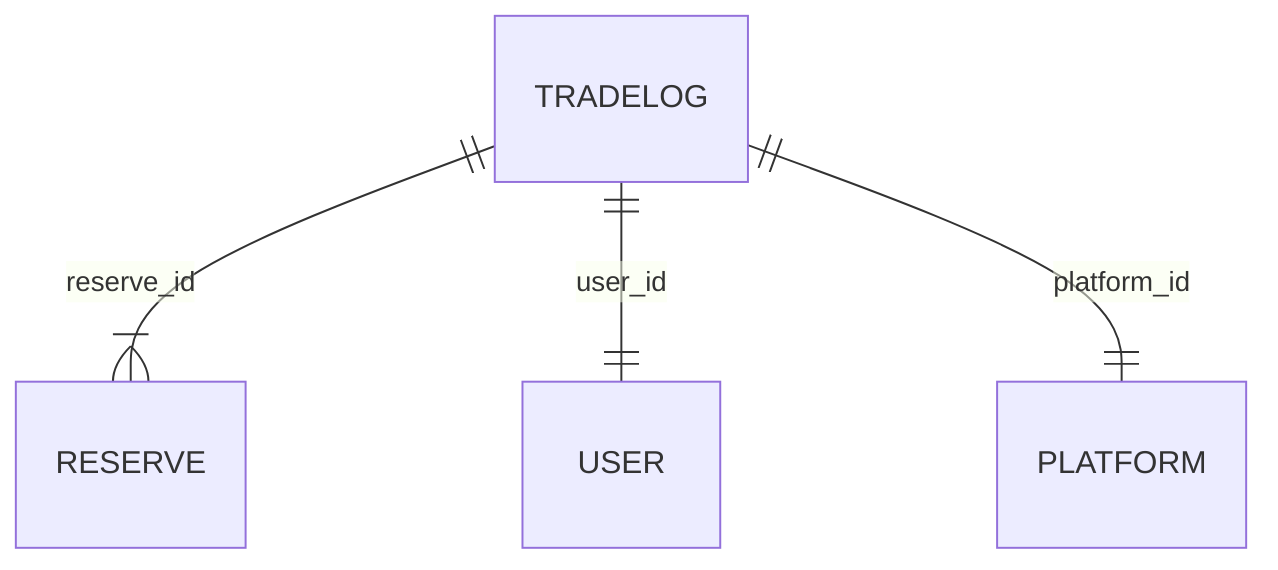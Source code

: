 erDiagram
    TRADELOG ||--|{ RESERVE : "reserve_id"
    TRADELOG ||--|| USER : "user_id"
    TRADELOG ||--|| PLATFORM : "platform_id"